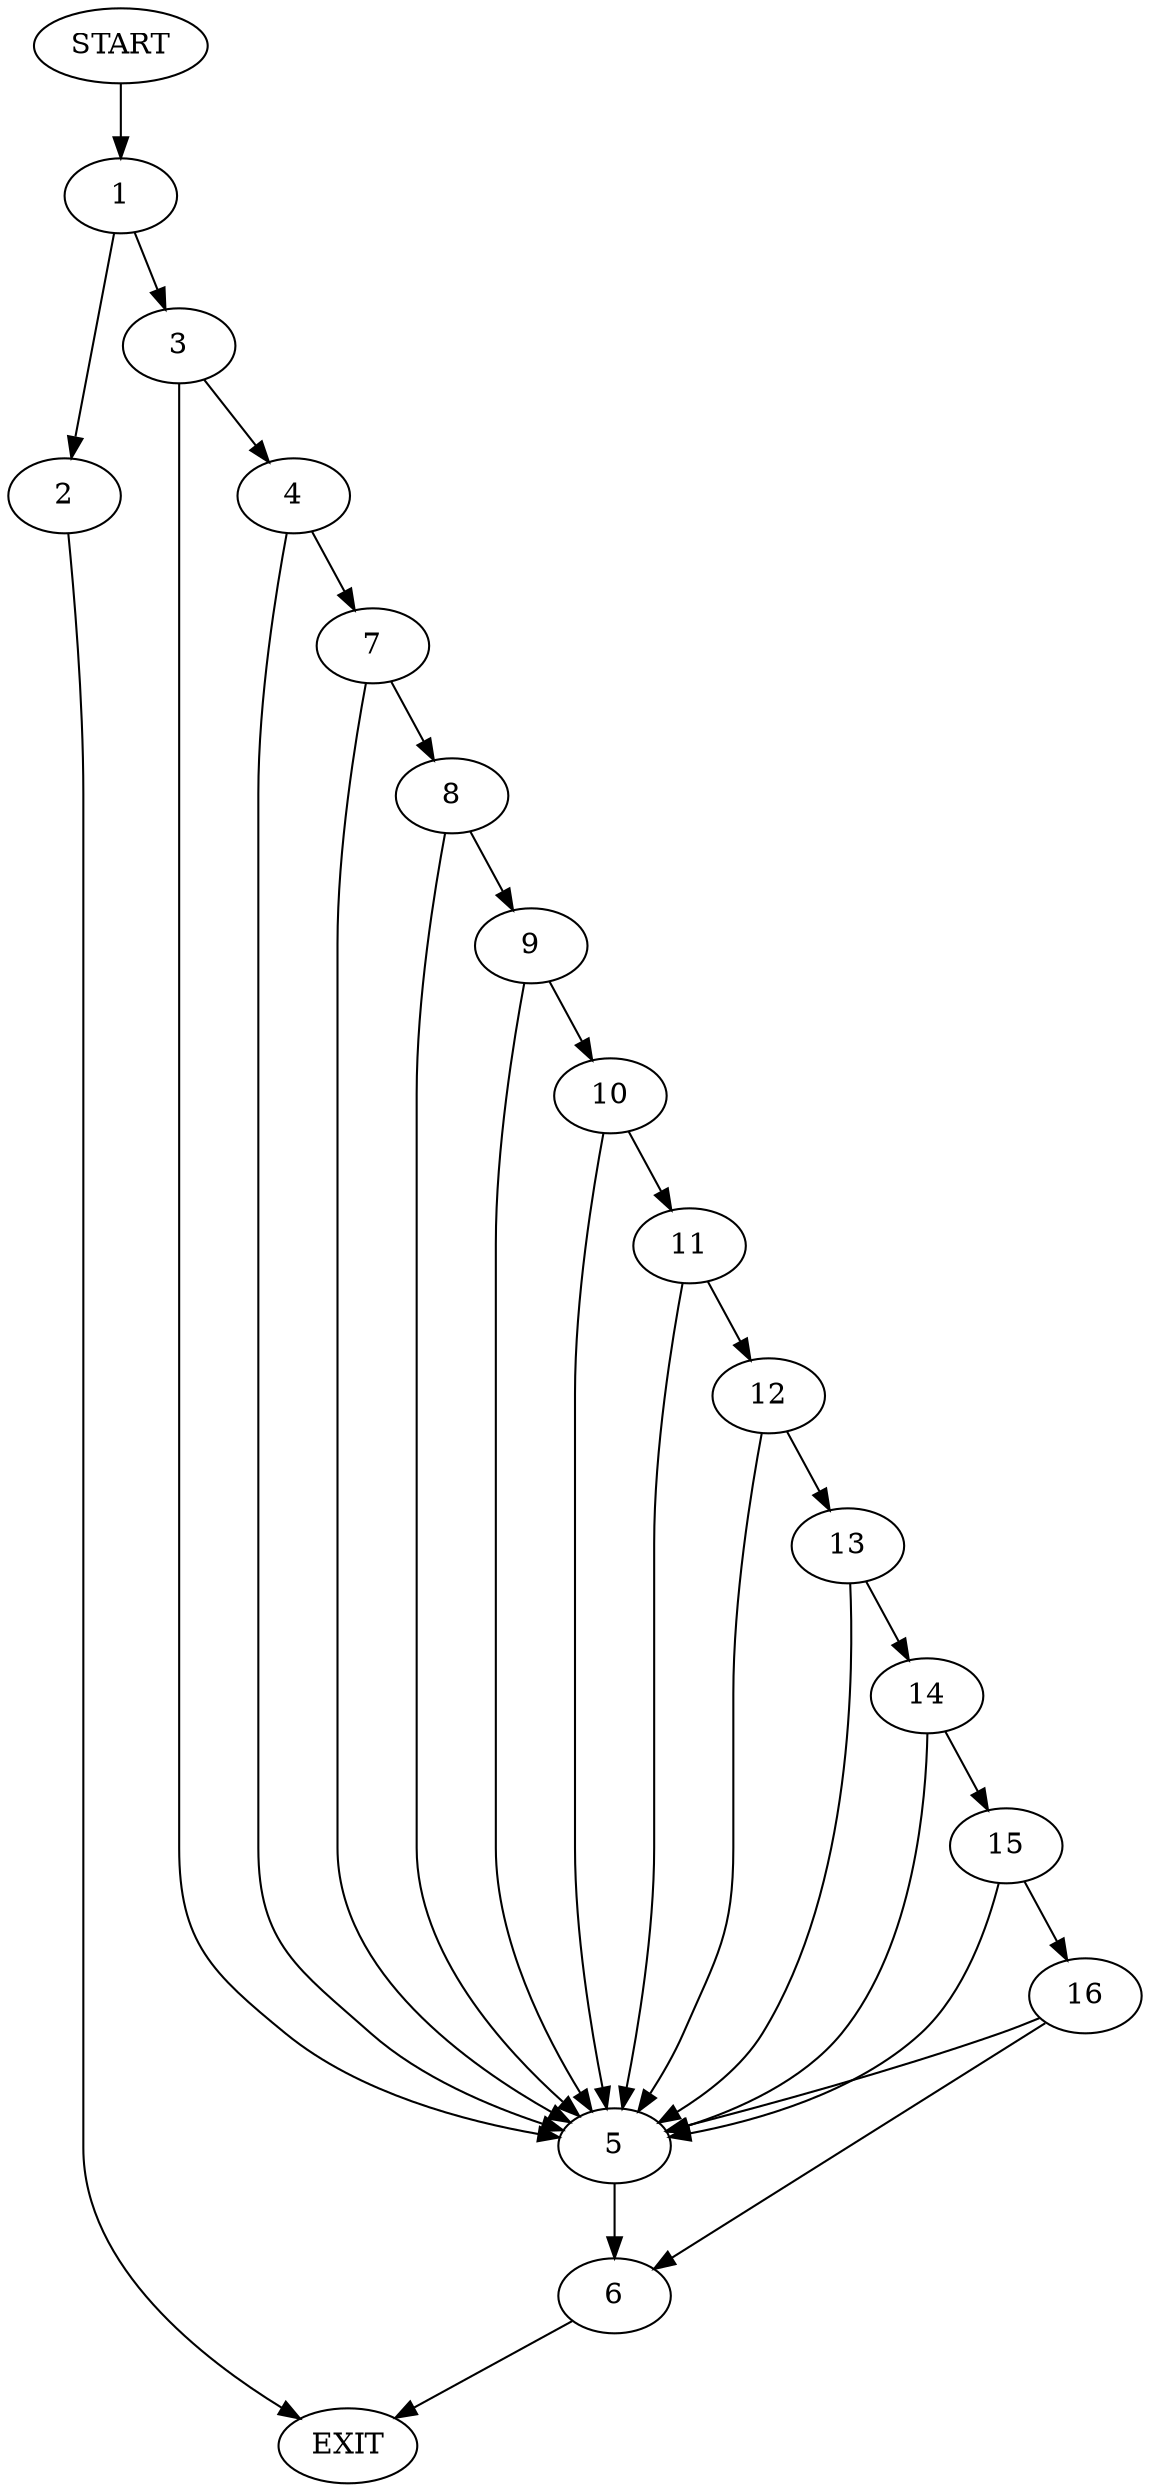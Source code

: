 digraph {
0 [label="START"]
17 [label="EXIT"]
0 -> 1
1 -> 2
1 -> 3
2 -> 17
3 -> 4
3 -> 5
5 -> 6
4 -> 7
4 -> 5
7 -> 5
7 -> 8
8 -> 5
8 -> 9
9 -> 5
9 -> 10
10 -> 5
10 -> 11
11 -> 5
11 -> 12
12 -> 5
12 -> 13
13 -> 5
13 -> 14
14 -> 5
14 -> 15
15 -> 16
15 -> 5
16 -> 5
16 -> 6
6 -> 17
}

